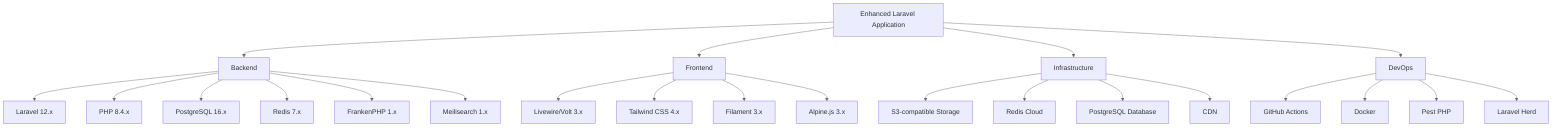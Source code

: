 %%{init: {'theme': 'default', 'themeVariables': { 'primaryColor': '#f5f5f5', 'primaryTextColor': '#333333', 'primaryBorderColor': '#cccccc', 'lineColor': '#666666', 'secondaryColor': '#f0f0f0', 'tertiaryColor': '#ffffff' }}}%%
graph TD
    A[Enhanced Laravel Application] --> B[Backend]
    A --> C[Frontend]
    A --> D[Infrastructure]
    A --> E[DevOps]

    B --> B1[Laravel 12.x]
    B --> B2[PHP 8.4.x]
    B --> B3[PostgreSQL 16.x]
    B --> B4[Redis 7.x]
    B --> B5[FrankenPHP 1.x]
    B --> B6[Meilisearch 1.x]

    C --> C1[Livewire/Volt 3.x]
    C --> C2[Tailwind CSS 4.x]
    C --> C3[Filament 3.x]
    C --> C4[Alpine.js 3.x]

    D --> D1[S3-compatible Storage]
    D --> D2[Redis Cloud]
    D --> D3[PostgreSQL Database]
    D --> D4[CDN]

    E --> E1[GitHub Actions]
    E --> E2[Docker]
    E --> E3[Pest PHP]
    E --> E4[Laravel Herd]